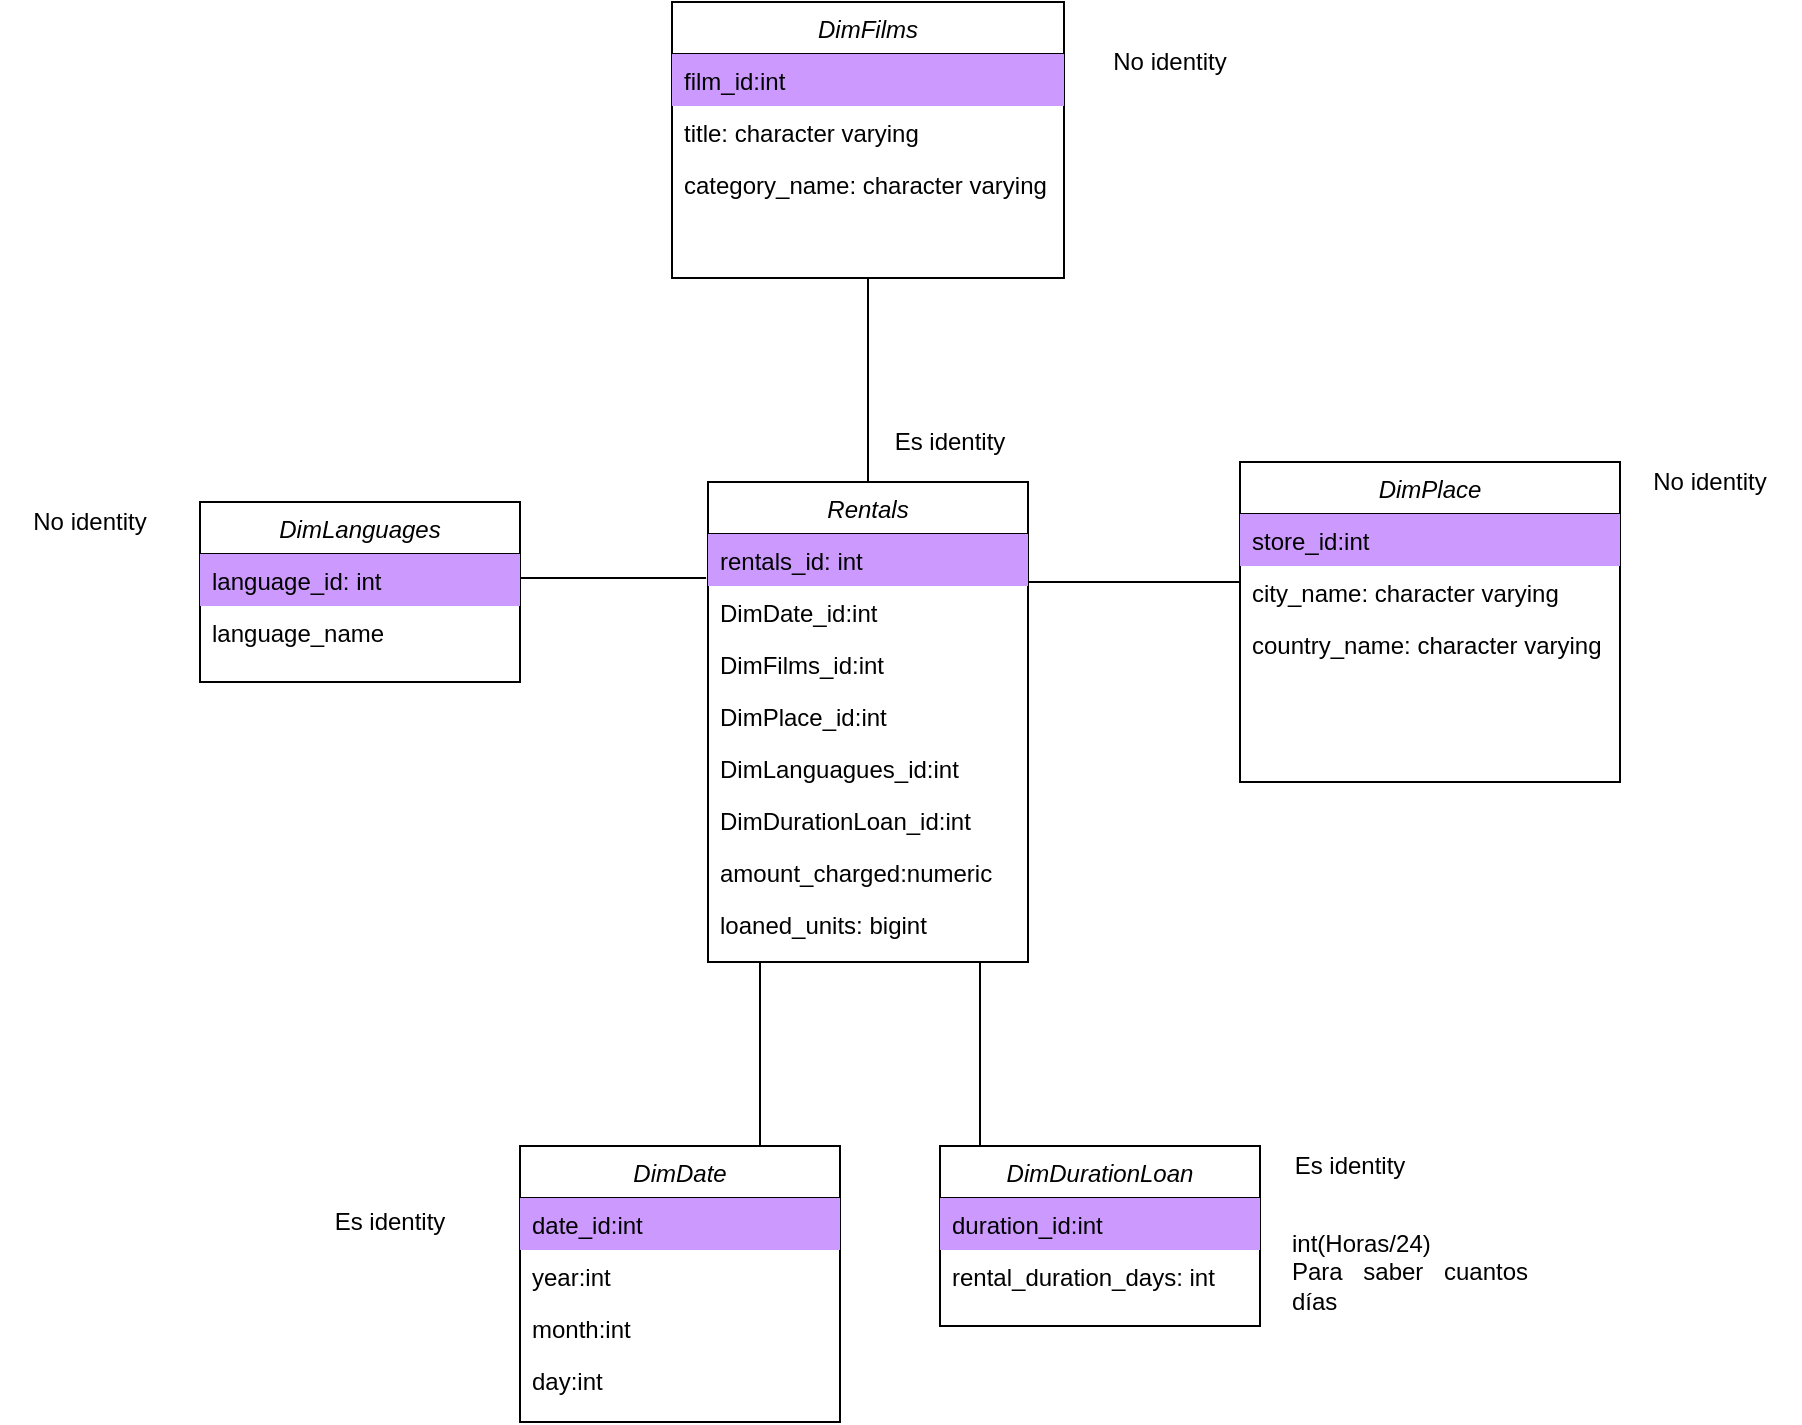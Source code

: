 <mxfile version="14.7.0" type="device"><diagram id="C5RBs43oDa-KdzZeNtuy" name="Page-1"><mxGraphModel dx="1662" dy="798" grid="1" gridSize="10" guides="1" tooltips="1" connect="1" arrows="1" fold="1" page="1" pageScale="1" pageWidth="827" pageHeight="1169" math="0" shadow="0"><root><mxCell id="WIyWlLk6GJQsqaUBKTNV-0"/><mxCell id="WIyWlLk6GJQsqaUBKTNV-1" parent="WIyWlLk6GJQsqaUBKTNV-0"/><mxCell id="zkfFHV4jXpPFQw0GAbJ--0" value="Rentals" style="swimlane;fontStyle=2;align=center;verticalAlign=top;childLayout=stackLayout;horizontal=1;startSize=26;horizontalStack=0;resizeParent=1;resizeLast=0;collapsible=1;marginBottom=0;rounded=0;shadow=0;strokeWidth=1;" parent="WIyWlLk6GJQsqaUBKTNV-1" vertex="1"><mxGeometry x="384" y="310" width="160" height="240" as="geometry"><mxRectangle x="230" y="140" width="160" height="26" as="alternateBounds"/></mxGeometry></mxCell><mxCell id="LNNquOc8Muu6nNb6-prE-35" value="rentals_id: int" style="text;align=left;verticalAlign=top;spacingLeft=4;spacingRight=4;overflow=hidden;rotatable=0;points=[[0,0.5],[1,0.5]];portConstraint=eastwest;rounded=0;shadow=0;html=0;fillColor=#CC99FF;" parent="zkfFHV4jXpPFQw0GAbJ--0" vertex="1"><mxGeometry y="26" width="160" height="26" as="geometry"/></mxCell><mxCell id="zkfFHV4jXpPFQw0GAbJ--2" value="DimDate_id:int" style="text;align=left;verticalAlign=top;spacingLeft=4;spacingRight=4;overflow=hidden;rotatable=0;points=[[0,0.5],[1,0.5]];portConstraint=eastwest;rounded=0;shadow=0;html=0;" parent="zkfFHV4jXpPFQw0GAbJ--0" vertex="1"><mxGeometry y="52" width="160" height="26" as="geometry"/></mxCell><mxCell id="zkfFHV4jXpPFQw0GAbJ--3" value="DimFilms_id:int" style="text;align=left;verticalAlign=top;spacingLeft=4;spacingRight=4;overflow=hidden;rotatable=0;points=[[0,0.5],[1,0.5]];portConstraint=eastwest;rounded=0;shadow=0;html=0;" parent="zkfFHV4jXpPFQw0GAbJ--0" vertex="1"><mxGeometry y="78" width="160" height="26" as="geometry"/></mxCell><mxCell id="LNNquOc8Muu6nNb6-prE-29" value="DimPlace_id:int" style="text;align=left;verticalAlign=top;spacingLeft=4;spacingRight=4;overflow=hidden;rotatable=0;points=[[0,0.5],[1,0.5]];portConstraint=eastwest;rounded=0;shadow=0;html=0;" parent="zkfFHV4jXpPFQw0GAbJ--0" vertex="1"><mxGeometry y="104" width="160" height="26" as="geometry"/></mxCell><mxCell id="zkfFHV4jXpPFQw0GAbJ--1" value="DimLanguagues_id:int" style="text;align=left;verticalAlign=top;spacingLeft=4;spacingRight=4;overflow=hidden;rotatable=0;points=[[0,0.5],[1,0.5]];portConstraint=eastwest;" parent="zkfFHV4jXpPFQw0GAbJ--0" vertex="1"><mxGeometry y="130" width="160" height="26" as="geometry"/></mxCell><mxCell id="LNNquOc8Muu6nNb6-prE-33" value="DimDurationLoan_id:int" style="text;align=left;verticalAlign=top;spacingLeft=4;spacingRight=4;overflow=hidden;rotatable=0;points=[[0,0.5],[1,0.5]];portConstraint=eastwest;rounded=0;shadow=0;html=0;" parent="zkfFHV4jXpPFQw0GAbJ--0" vertex="1"><mxGeometry y="156" width="160" height="26" as="geometry"/></mxCell><mxCell id="LNNquOc8Muu6nNb6-prE-31" value="amount_charged:numeric" style="text;align=left;verticalAlign=top;spacingLeft=4;spacingRight=4;overflow=hidden;rotatable=0;points=[[0,0.5],[1,0.5]];portConstraint=eastwest;rounded=0;shadow=0;html=0;" parent="zkfFHV4jXpPFQw0GAbJ--0" vertex="1"><mxGeometry y="182" width="160" height="26" as="geometry"/></mxCell><mxCell id="LNNquOc8Muu6nNb6-prE-32" value="loaned_units: bigint" style="text;align=left;verticalAlign=top;spacingLeft=4;spacingRight=4;overflow=hidden;rotatable=0;points=[[0,0.5],[1,0.5]];portConstraint=eastwest;rounded=0;shadow=0;html=0;" parent="zkfFHV4jXpPFQw0GAbJ--0" vertex="1"><mxGeometry y="208" width="160" height="26" as="geometry"/></mxCell><mxCell id="LNNquOc8Muu6nNb6-prE-0" value="DimPlace" style="swimlane;fontStyle=2;align=center;verticalAlign=top;childLayout=stackLayout;horizontal=1;startSize=26;horizontalStack=0;resizeParent=1;resizeLast=0;collapsible=1;marginBottom=0;rounded=0;shadow=0;strokeWidth=1;" parent="WIyWlLk6GJQsqaUBKTNV-1" vertex="1"><mxGeometry x="650" y="300" width="190" height="160" as="geometry"><mxRectangle x="230" y="140" width="160" height="26" as="alternateBounds"/></mxGeometry></mxCell><mxCell id="LNNquOc8Muu6nNb6-prE-1" value="store_id:int&#10;&#10;&lt;span style=&quot;color: rgb(0, 0, 0); font-family: helvetica; font-size: 12px; font-style: normal; font-weight: 400; letter-spacing: normal; text-align: left; text-indent: 0px; text-transform: none; word-spacing: 0px; background-color: rgb(248, 249, 250); display: inline; float: none;&quot;&gt;store_id:int&lt;/span&gt;&#10;&#10;" style="text;align=left;verticalAlign=top;spacingLeft=4;spacingRight=4;overflow=hidden;rotatable=0;points=[[0,0.5],[1,0.5]];portConstraint=eastwest;fillColor=#CC99FF;" parent="LNNquOc8Muu6nNb6-prE-0" vertex="1"><mxGeometry y="26" width="190" height="26" as="geometry"/></mxCell><mxCell id="LNNquOc8Muu6nNb6-prE-3" value="city_name: character varying" style="text;align=left;verticalAlign=top;spacingLeft=4;spacingRight=4;overflow=hidden;rotatable=0;points=[[0,0.5],[1,0.5]];portConstraint=eastwest;rounded=0;shadow=0;html=0;" parent="LNNquOc8Muu6nNb6-prE-0" vertex="1"><mxGeometry y="52" width="190" height="26" as="geometry"/></mxCell><mxCell id="LNNquOc8Muu6nNb6-prE-22" value="country_name: character varying" style="text;align=left;verticalAlign=top;spacingLeft=4;spacingRight=4;overflow=hidden;rotatable=0;points=[[0,0.5],[1,0.5]];portConstraint=eastwest;rounded=0;shadow=0;html=0;" parent="LNNquOc8Muu6nNb6-prE-0" vertex="1"><mxGeometry y="78" width="190" height="26" as="geometry"/></mxCell><mxCell id="LNNquOc8Muu6nNb6-prE-4" value="DimLanguages" style="swimlane;fontStyle=2;align=center;verticalAlign=top;childLayout=stackLayout;horizontal=1;startSize=26;horizontalStack=0;resizeParent=1;resizeLast=0;collapsible=1;marginBottom=0;rounded=0;shadow=0;strokeWidth=1;" parent="WIyWlLk6GJQsqaUBKTNV-1" vertex="1"><mxGeometry x="130" y="320" width="160" height="90" as="geometry"><mxRectangle x="230" y="140" width="160" height="26" as="alternateBounds"/></mxGeometry></mxCell><mxCell id="LNNquOc8Muu6nNb6-prE-5" value="language_id: int" style="text;align=left;verticalAlign=top;spacingLeft=4;spacingRight=4;overflow=hidden;rotatable=0;points=[[0,0.5],[1,0.5]];portConstraint=eastwest;fillColor=#CC99FF;" parent="LNNquOc8Muu6nNb6-prE-4" vertex="1"><mxGeometry y="26" width="160" height="26" as="geometry"/></mxCell><mxCell id="LNNquOc8Muu6nNb6-prE-6" value="language_name" style="text;align=left;verticalAlign=top;spacingLeft=4;spacingRight=4;overflow=hidden;rotatable=0;points=[[0,0.5],[1,0.5]];portConstraint=eastwest;rounded=0;shadow=0;html=0;" parent="LNNquOc8Muu6nNb6-prE-4" vertex="1"><mxGeometry y="52" width="160" height="26" as="geometry"/></mxCell><mxCell id="LNNquOc8Muu6nNb6-prE-8" value="DimFilms" style="swimlane;fontStyle=2;align=center;verticalAlign=top;childLayout=stackLayout;horizontal=1;startSize=26;horizontalStack=0;resizeParent=1;resizeLast=0;collapsible=1;marginBottom=0;rounded=0;shadow=0;strokeWidth=1;" parent="WIyWlLk6GJQsqaUBKTNV-1" vertex="1"><mxGeometry x="366" y="70" width="196" height="138" as="geometry"><mxRectangle x="230" y="140" width="160" height="26" as="alternateBounds"/></mxGeometry></mxCell><mxCell id="LNNquOc8Muu6nNb6-prE-9" value="film_id:int" style="text;align=left;verticalAlign=top;spacingLeft=4;spacingRight=4;overflow=hidden;rotatable=0;points=[[0,0.5],[1,0.5]];portConstraint=eastwest;fillColor=#CC99FF;" parent="LNNquOc8Muu6nNb6-prE-8" vertex="1"><mxGeometry y="26" width="196" height="26" as="geometry"/></mxCell><mxCell id="LNNquOc8Muu6nNb6-prE-10" value="title: character varying" style="text;align=left;verticalAlign=top;spacingLeft=4;spacingRight=4;overflow=hidden;rotatable=0;points=[[0,0.5],[1,0.5]];portConstraint=eastwest;rounded=0;shadow=0;html=0;" parent="LNNquOc8Muu6nNb6-prE-8" vertex="1"><mxGeometry y="52" width="196" height="26" as="geometry"/></mxCell><mxCell id="LNNquOc8Muu6nNb6-prE-11" value="category_name: character varying" style="text;align=left;verticalAlign=top;spacingLeft=4;spacingRight=4;overflow=hidden;rotatable=0;points=[[0,0.5],[1,0.5]];portConstraint=eastwest;rounded=0;shadow=0;html=0;" parent="LNNquOc8Muu6nNb6-prE-8" vertex="1"><mxGeometry y="78" width="196" height="26" as="geometry"/></mxCell><mxCell id="LNNquOc8Muu6nNb6-prE-12" value="DimDate" style="swimlane;fontStyle=2;align=center;verticalAlign=top;childLayout=stackLayout;horizontal=1;startSize=26;horizontalStack=0;resizeParent=1;resizeLast=0;collapsible=1;marginBottom=0;rounded=0;shadow=0;strokeWidth=1;" parent="WIyWlLk6GJQsqaUBKTNV-1" vertex="1"><mxGeometry x="290" y="642" width="160" height="138" as="geometry"><mxRectangle x="230" y="140" width="160" height="26" as="alternateBounds"/></mxGeometry></mxCell><mxCell id="LNNquOc8Muu6nNb6-prE-13" value="date_id:int" style="text;align=left;verticalAlign=top;spacingLeft=4;spacingRight=4;overflow=hidden;rotatable=0;points=[[0,0.5],[1,0.5]];portConstraint=eastwest;fillColor=#CC99FF;" parent="LNNquOc8Muu6nNb6-prE-12" vertex="1"><mxGeometry y="26" width="160" height="26" as="geometry"/></mxCell><mxCell id="LNNquOc8Muu6nNb6-prE-14" value="year:int" style="text;align=left;verticalAlign=top;spacingLeft=4;spacingRight=4;overflow=hidden;rotatable=0;points=[[0,0.5],[1,0.5]];portConstraint=eastwest;rounded=0;shadow=0;html=0;" parent="LNNquOc8Muu6nNb6-prE-12" vertex="1"><mxGeometry y="52" width="160" height="26" as="geometry"/></mxCell><mxCell id="LNNquOc8Muu6nNb6-prE-15" value="month:int" style="text;align=left;verticalAlign=top;spacingLeft=4;spacingRight=4;overflow=hidden;rotatable=0;points=[[0,0.5],[1,0.5]];portConstraint=eastwest;rounded=0;shadow=0;html=0;" parent="LNNquOc8Muu6nNb6-prE-12" vertex="1"><mxGeometry y="78" width="160" height="26" as="geometry"/></mxCell><mxCell id="LNNquOc8Muu6nNb6-prE-25" value="day:int" style="text;align=left;verticalAlign=top;spacingLeft=4;spacingRight=4;overflow=hidden;rotatable=0;points=[[0,0.5],[1,0.5]];portConstraint=eastwest;rounded=0;shadow=0;html=0;" parent="LNNquOc8Muu6nNb6-prE-12" vertex="1"><mxGeometry y="104" width="160" height="26" as="geometry"/></mxCell><mxCell id="LNNquOc8Muu6nNb6-prE-16" value="DimDurationLoan" style="swimlane;fontStyle=2;align=center;verticalAlign=top;childLayout=stackLayout;horizontal=1;startSize=26;horizontalStack=0;resizeParent=1;resizeLast=0;collapsible=1;marginBottom=0;rounded=0;shadow=0;strokeWidth=1;" parent="WIyWlLk6GJQsqaUBKTNV-1" vertex="1"><mxGeometry x="500" y="642" width="160" height="90" as="geometry"><mxRectangle x="230" y="140" width="160" height="26" as="alternateBounds"/></mxGeometry></mxCell><mxCell id="LNNquOc8Muu6nNb6-prE-17" value="duration_id:int" style="text;align=left;verticalAlign=top;spacingLeft=4;spacingRight=4;overflow=hidden;rotatable=0;points=[[0,0.5],[1,0.5]];portConstraint=eastwest;fillColor=#CC99FF;" parent="LNNquOc8Muu6nNb6-prE-16" vertex="1"><mxGeometry y="26" width="160" height="26" as="geometry"/></mxCell><mxCell id="LNNquOc8Muu6nNb6-prE-18" value="rental_duration_days: int" style="text;align=left;verticalAlign=top;spacingLeft=4;spacingRight=4;overflow=hidden;rotatable=0;points=[[0,0.5],[1,0.5]];portConstraint=eastwest;rounded=0;shadow=0;html=0;" parent="LNNquOc8Muu6nNb6-prE-16" vertex="1"><mxGeometry y="52" width="160" height="26" as="geometry"/></mxCell><mxCell id="LNNquOc8Muu6nNb6-prE-26" value="" style="endArrow=none;html=1;exitX=0.75;exitY=0;exitDx=0;exitDy=0;" parent="WIyWlLk6GJQsqaUBKTNV-1" source="LNNquOc8Muu6nNb6-prE-12" edge="1"><mxGeometry width="50" height="50" relative="1" as="geometry"><mxPoint x="334" y="638" as="sourcePoint"/><mxPoint x="410" y="550" as="targetPoint"/></mxGeometry></mxCell><mxCell id="LNNquOc8Muu6nNb6-prE-27" value="" style="endArrow=none;html=1;" parent="WIyWlLk6GJQsqaUBKTNV-1" edge="1"><mxGeometry width="50" height="50" relative="1" as="geometry"><mxPoint x="520" y="642" as="sourcePoint"/><mxPoint x="520" y="550" as="targetPoint"/></mxGeometry></mxCell><mxCell id="LNNquOc8Muu6nNb6-prE-28" value="&lt;div style=&quot;text-align: justify&quot;&gt;&lt;span&gt;int(Horas/24)&lt;/span&gt;&lt;/div&gt;&lt;div style=&quot;text-align: justify&quot;&gt;&lt;span&gt;Para saber cuantos días&lt;/span&gt;&lt;/div&gt;" style="text;html=1;strokeColor=none;fillColor=none;align=center;verticalAlign=middle;whiteSpace=wrap;rounded=0;" parent="WIyWlLk6GJQsqaUBKTNV-1" vertex="1"><mxGeometry x="675" y="678" width="120" height="54" as="geometry"/></mxCell><mxCell id="LNNquOc8Muu6nNb6-prE-37" value="" style="endArrow=none;html=1;entryX=0.5;entryY=1;entryDx=0;entryDy=0;exitX=0.5;exitY=0;exitDx=0;exitDy=0;" parent="WIyWlLk6GJQsqaUBKTNV-1" source="zkfFHV4jXpPFQw0GAbJ--0" target="LNNquOc8Muu6nNb6-prE-8" edge="1"><mxGeometry width="50" height="50" relative="1" as="geometry"><mxPoint x="430" y="290" as="sourcePoint"/><mxPoint x="480" y="240" as="targetPoint"/></mxGeometry></mxCell><mxCell id="LNNquOc8Muu6nNb6-prE-38" value="" style="endArrow=none;html=1;entryX=-0.006;entryY=-0.154;entryDx=0;entryDy=0;entryPerimeter=0;" parent="WIyWlLk6GJQsqaUBKTNV-1" target="zkfFHV4jXpPFQw0GAbJ--2" edge="1"><mxGeometry width="50" height="50" relative="1" as="geometry"><mxPoint x="290" y="358" as="sourcePoint"/><mxPoint x="350" y="360" as="targetPoint"/></mxGeometry></mxCell><mxCell id="jnaY9GiIHGonfc4i0VCX-1" value="" style="endArrow=none;html=1;" parent="WIyWlLk6GJQsqaUBKTNV-1" edge="1"><mxGeometry width="50" height="50" relative="1" as="geometry"><mxPoint x="544" y="360" as="sourcePoint"/><mxPoint x="650" y="360" as="targetPoint"/></mxGeometry></mxCell><mxCell id="jnaY9GiIHGonfc4i0VCX-2" value="No identity" style="text;html=1;strokeColor=none;fillColor=none;align=center;verticalAlign=middle;whiteSpace=wrap;rounded=0;" parent="WIyWlLk6GJQsqaUBKTNV-1" vertex="1"><mxGeometry x="570" y="90" width="90" height="20" as="geometry"/></mxCell><mxCell id="jnaY9GiIHGonfc4i0VCX-3" value="No identity" style="text;html=1;strokeColor=none;fillColor=none;align=center;verticalAlign=middle;whiteSpace=wrap;rounded=0;" parent="WIyWlLk6GJQsqaUBKTNV-1" vertex="1"><mxGeometry x="30" y="320" width="90" height="20" as="geometry"/></mxCell><mxCell id="jnaY9GiIHGonfc4i0VCX-4" value="No identity" style="text;html=1;strokeColor=none;fillColor=none;align=center;verticalAlign=middle;whiteSpace=wrap;rounded=0;" parent="WIyWlLk6GJQsqaUBKTNV-1" vertex="1"><mxGeometry x="840" y="300" width="90" height="20" as="geometry"/></mxCell><mxCell id="jnaY9GiIHGonfc4i0VCX-5" value="Es identity" style="text;html=1;strokeColor=none;fillColor=none;align=center;verticalAlign=middle;whiteSpace=wrap;rounded=0;" parent="WIyWlLk6GJQsqaUBKTNV-1" vertex="1"><mxGeometry x="660" y="642" width="90" height="20" as="geometry"/></mxCell><mxCell id="jnaY9GiIHGonfc4i0VCX-9" value="Es identity" style="text;html=1;strokeColor=none;fillColor=none;align=center;verticalAlign=middle;whiteSpace=wrap;rounded=0;" parent="WIyWlLk6GJQsqaUBKTNV-1" vertex="1"><mxGeometry x="180" y="670" width="90" height="20" as="geometry"/></mxCell><mxCell id="jnaY9GiIHGonfc4i0VCX-10" value="Es identity" style="text;html=1;strokeColor=none;fillColor=none;align=center;verticalAlign=middle;whiteSpace=wrap;rounded=0;" parent="WIyWlLk6GJQsqaUBKTNV-1" vertex="1"><mxGeometry x="460" y="280" width="90" height="20" as="geometry"/></mxCell></root></mxGraphModel></diagram></mxfile>